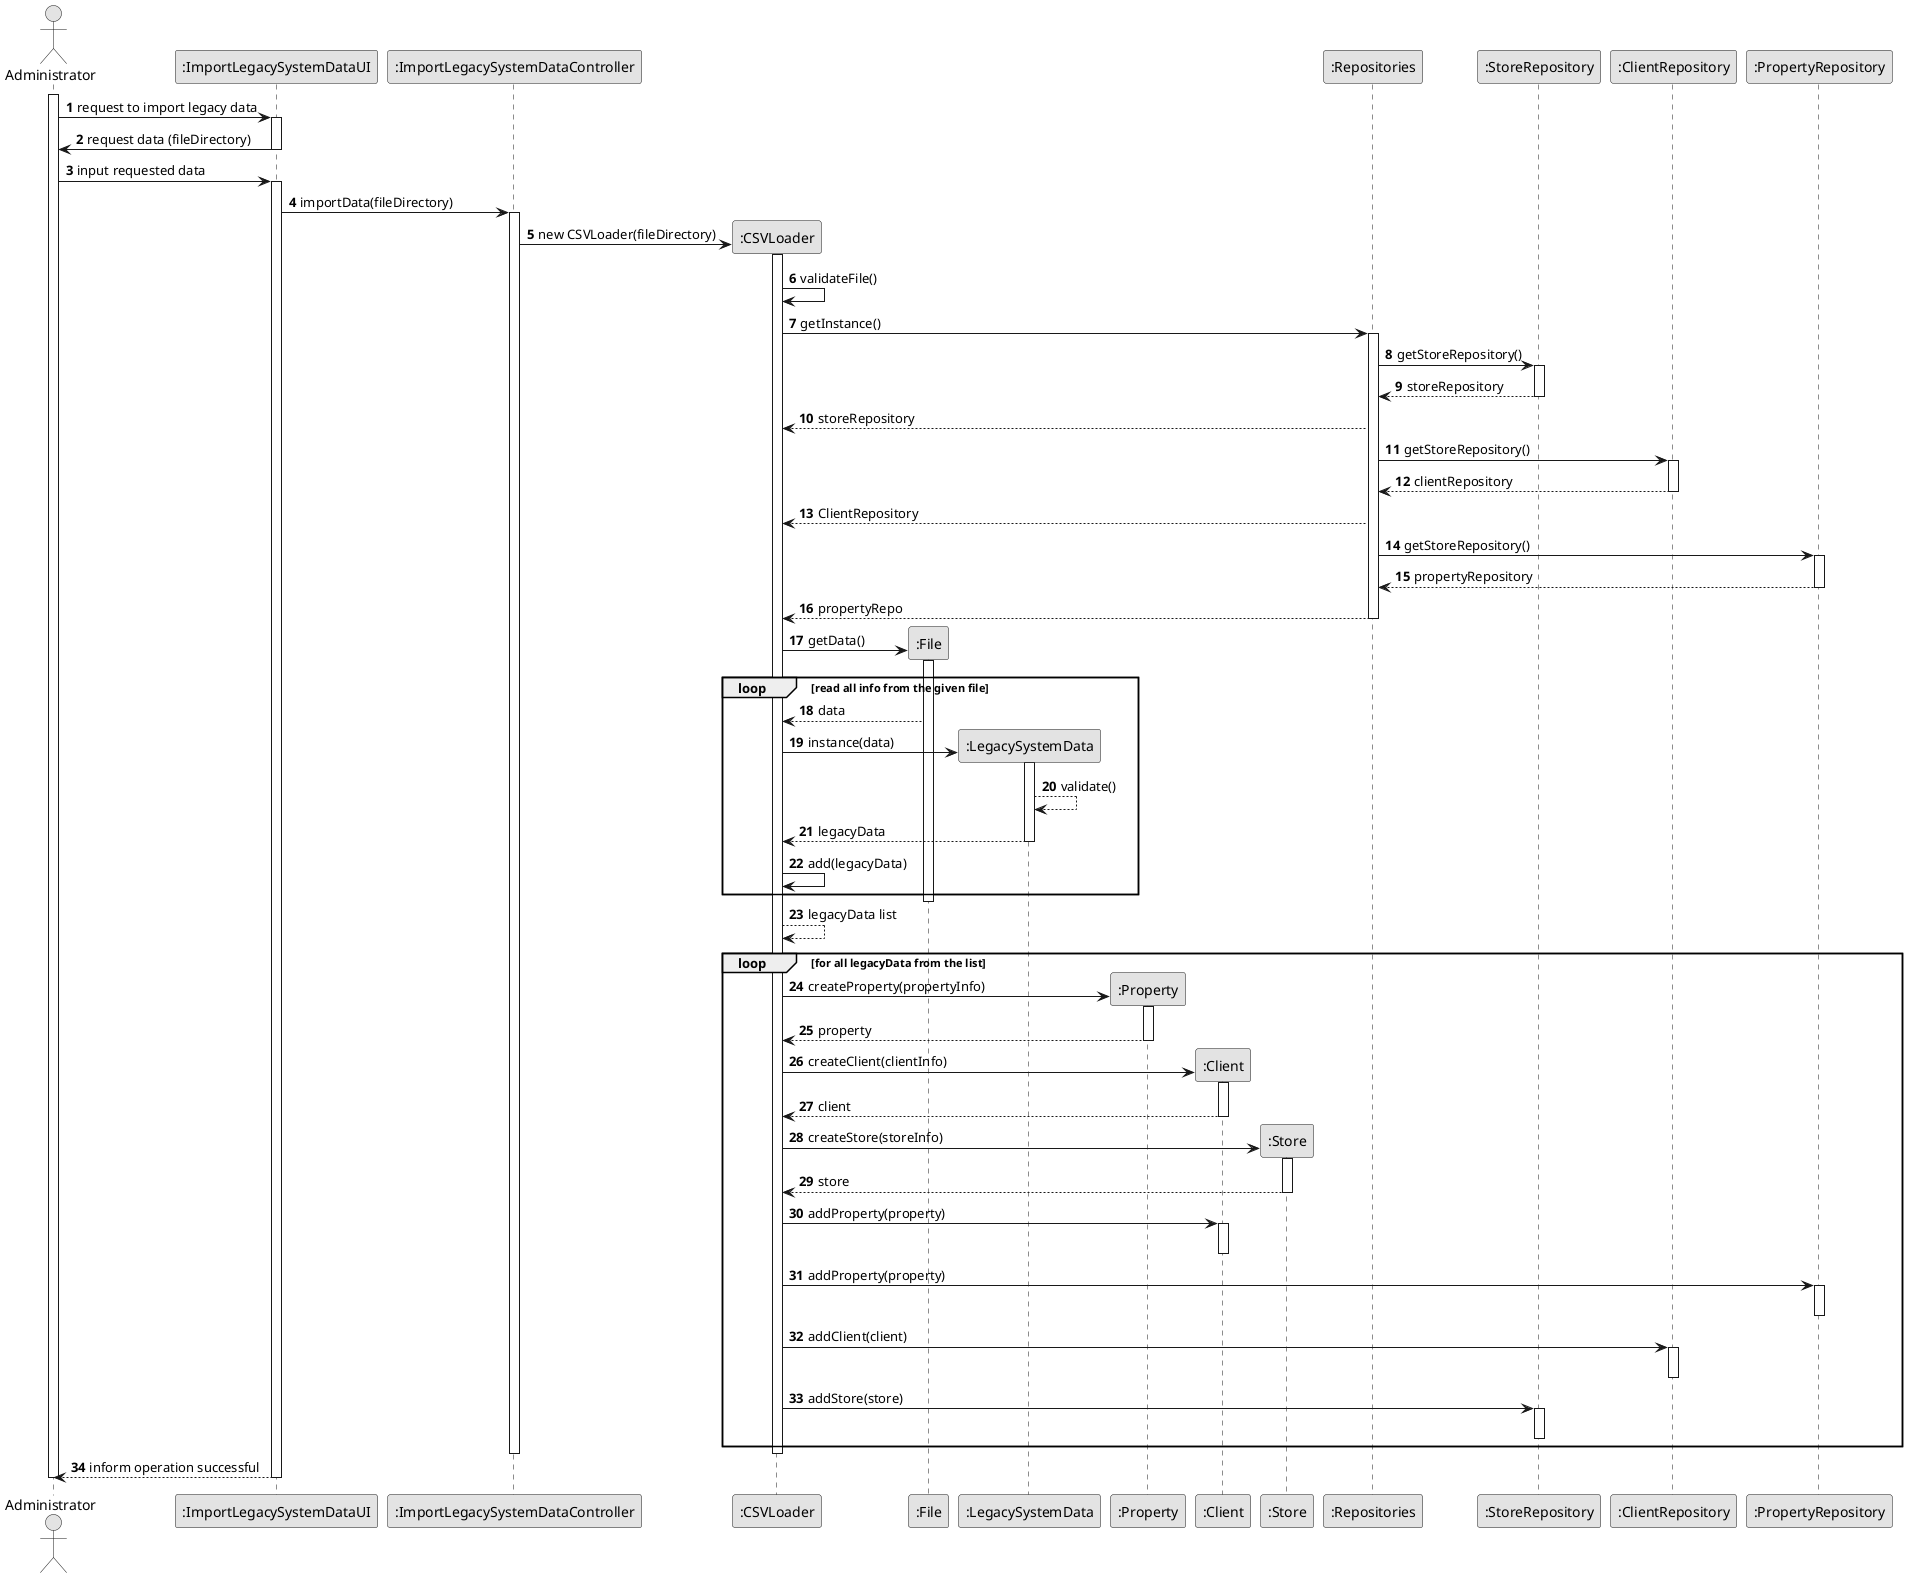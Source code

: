 @startuml
skinparam monochrome true
skinparam packageStyle rectangle
skinparam shadowing false

autonumber

'hide footbox
actor "Administrator" as admin
participant ":ImportLegacySystemDataUI" as UI
participant ":ImportLegacySystemDataController" as controller
participant ":CSVLoader" as loader
participant ":File" as file
participant ":LegacySystemData" as legacyData
participant ":Property" as property
participant ":Client" as client
participant ":Store" as store

participant ":Repositories" as repository
participant ":StoreRepository" as storeRepo
participant ":ClientRepository" as clientRepo
participant ":PropertyRepository" as propertyRepo


activate admin

admin -> UI : request to import legacy data
    activate UI
    UI->admin : request data (fileDirectory)
    deactivate UI
admin -> UI : input requested data
    activate UI
    UI->controller : importData(fileDirectory)
        activate controller
        controller->loader** : new CSVLoader(fileDirectory)
            activate loader
            loader ->loader : validateFile()
            loader -> repository : getInstance()
                activate repository
                repository -> storeRepo : getStoreRepository()
                    activate storeRepo
                    storeRepo --> repository : storeRepository
                    deactivate storeRepo
                repository -->loader : storeRepository
                repository -> clientRepo : getStoreRepository()
                    activate clientRepo
                    clientRepo -->repository : clientRepository
                    deactivate clientRepo
                repository --> loader :ClientRepository
                repository -> propertyRepo : getStoreRepository()
                    activate propertyRepo
                    propertyRepo -->repository :propertyRepository
                    deactivate propertyRepo
                repository --> loader : propertyRepo
                    deactivate repository

            loader ->file** : getData()
                activate file
                loop read all info from the given file
                file-->loader: data
            loader -> legacyData** : instance(data)
                activate legacyData
                legacyData --> legacyData : validate()
                legacyData --> loader : legacyData
                deactivate legacyData
                loader -> loader : add(legacyData)
            end loop
            deactivate file
            loader --> loader :legacyData list
            loop for all legacyData from the list
            loader -> property** : createProperty(propertyInfo)
                activate property
                property --> loader : property
                deactivate property
            loader -> client** : createClient(clientInfo)
                activate client
                client --> loader: client
                deactivate client
            loader -> store** : createStore(storeInfo)
                activate store
                store -->loader :store
                deactivate store

                deactivate client
            loader -> client : addProperty(property)
                activate client
                deactivate client
            loader -> propertyRepo : addProperty(property)
                activate propertyRepo
                deactivate propertyRepo
            loader -> clientRepo : addClient(client)
                activate clientRepo
                deactivate clientRepo
            loader -> storeRepo : addStore(store)
                activate storeRepo
                deactivate storeRepo

            end loop
            deactivate loader
        deactivate controller
    UI --> admin : inform operation successful
    deactivate UI
deactivate admin





deactivate admin
@enduml